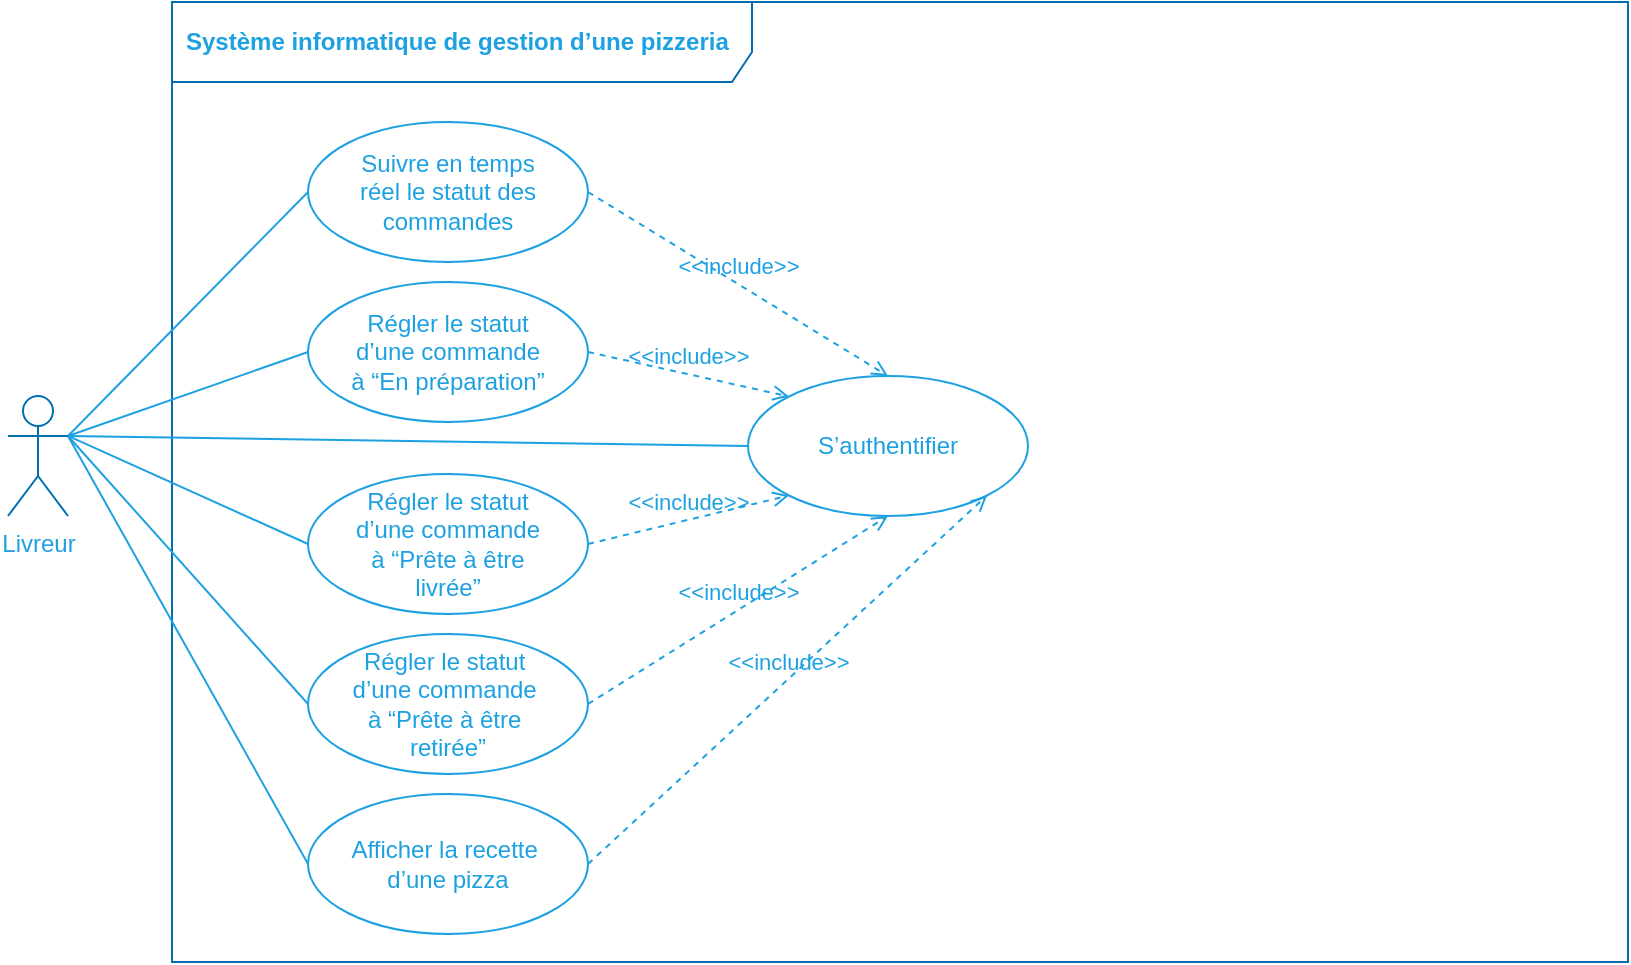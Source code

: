 <mxfile>
    <diagram id="ZDwU52DMAoR-JBrt6ogk" name="Page-1">
        <mxGraphModel dx="691" dy="735" grid="1" gridSize="10" guides="1" tooltips="1" connect="1" arrows="1" fold="1" page="1" pageScale="1" pageWidth="827" pageHeight="1169" math="0" shadow="0">
            <root>
                <mxCell id="0"/>
                <mxCell id="99" value="Application" style="" parent="0"/>
                <mxCell id="207" value="&lt;font color=&quot;#1da1e1&quot;&gt;Système informatique de gestion d’une pizzeria&lt;/font&gt;" style="shape=umlFrame;whiteSpace=wrap;html=1;width=290;height=40;boundedLbl=1;verticalAlign=middle;align=left;spacingLeft=5;strokeColor=#006EAF;fontColor=#ffffff;fillColor=none;fontStyle=1" parent="99" vertex="1">
                    <mxGeometry x="92" y="30" width="728" height="480" as="geometry"/>
                </mxCell>
                <mxCell id="313" style="rounded=0;orthogonalLoop=1;jettySize=auto;html=1;exitX=0;exitY=0.5;exitDx=0;exitDy=0;entryX=1;entryY=0.333;entryDx=0;entryDy=0;entryPerimeter=0;endArrow=none;endFill=0;strokeColor=#1DA1E1;" parent="99" source="305" target="7" edge="1">
                    <mxGeometry relative="1" as="geometry"/>
                </mxCell>
                <mxCell id="305" value="&lt;font color=&quot;#1da1e1&quot;&gt;S’authentifier&lt;/font&gt;" style="ellipse;whiteSpace=wrap;html=1;fillColor=none;strokeColor=#1DA1E1;" parent="99" vertex="1">
                    <mxGeometry x="380" y="217" width="140" height="70" as="geometry"/>
                </mxCell>
                <mxCell id="316" style="edgeStyle=none;rounded=0;orthogonalLoop=1;jettySize=auto;html=1;exitX=0;exitY=0.5;exitDx=0;exitDy=0;entryX=1;entryY=0.333;entryDx=0;entryDy=0;entryPerimeter=0;endArrow=none;endFill=0;strokeColor=#1DA1E1;" parent="99" source="307" target="7" edge="1">
                    <mxGeometry relative="1" as="geometry"/>
                </mxCell>
                <mxCell id="307" value="&lt;font color=&quot;#1da1e1&quot;&gt;Suivre en temps &lt;br&gt;réel le statut des commandes&lt;/font&gt;" style="ellipse;whiteSpace=wrap;html=1;fillColor=none;strokeColor=#1DA1E1;" parent="99" vertex="1">
                    <mxGeometry x="160" y="90" width="140" height="70" as="geometry"/>
                </mxCell>
                <mxCell id="314" style="edgeStyle=none;rounded=0;orthogonalLoop=1;jettySize=auto;html=1;exitX=0;exitY=0.5;exitDx=0;exitDy=0;entryX=1;entryY=0.333;entryDx=0;entryDy=0;entryPerimeter=0;endArrow=none;endFill=0;strokeColor=#1DA1E1;" parent="99" source="310" target="7" edge="1">
                    <mxGeometry relative="1" as="geometry"/>
                </mxCell>
                <mxCell id="310" value="&lt;font color=&quot;#1da1e1&quot;&gt;Régler le statut &lt;br&gt;d’une commande &lt;br&gt;à “En préparation”&lt;/font&gt;" style="ellipse;whiteSpace=wrap;html=1;fillColor=none;strokeColor=#1DA1E1;" parent="99" vertex="1">
                    <mxGeometry x="160" y="170" width="140" height="70" as="geometry"/>
                </mxCell>
                <mxCell id="318" style="edgeStyle=none;rounded=0;orthogonalLoop=1;jettySize=auto;html=1;exitX=0;exitY=0.5;exitDx=0;exitDy=0;entryX=1;entryY=0.333;entryDx=0;entryDy=0;entryPerimeter=0;endArrow=none;endFill=0;strokeColor=#1DA1E1;" parent="99" source="311" target="7" edge="1">
                    <mxGeometry relative="1" as="geometry"/>
                </mxCell>
                <mxCell id="311" value="&lt;font color=&quot;#1da1e1&quot;&gt;Régler le statut &lt;br&gt;d’une commande &lt;br&gt;à “Prête à être &lt;br&gt;livrée”&lt;/font&gt;" style="ellipse;whiteSpace=wrap;html=1;fillColor=none;strokeColor=#1DA1E1;" parent="99" vertex="1">
                    <mxGeometry x="160" y="266" width="140" height="70" as="geometry"/>
                </mxCell>
                <mxCell id="319" style="edgeStyle=none;rounded=0;orthogonalLoop=1;jettySize=auto;html=1;exitX=0;exitY=0.5;exitDx=0;exitDy=0;entryX=1;entryY=0.333;entryDx=0;entryDy=0;entryPerimeter=0;endArrow=none;endFill=0;strokeColor=#1DA1E1;" parent="99" source="312" target="7" edge="1">
                    <mxGeometry relative="1" as="geometry"/>
                </mxCell>
                <mxCell id="312" value="&lt;span style=&quot;color: rgb(29 , 161 , 225)&quot;&gt;Régler le statut&amp;nbsp;&lt;/span&gt;&lt;br style=&quot;color: rgb(29 , 161 , 225)&quot;&gt;&lt;span style=&quot;color: rgb(29 , 161 , 225)&quot;&gt;d’une commande&amp;nbsp;&lt;/span&gt;&lt;br style=&quot;color: rgb(29 , 161 , 225)&quot;&gt;&lt;span style=&quot;color: rgb(29 , 161 , 225)&quot;&gt;à “Prête à être&amp;nbsp;&lt;/span&gt;&lt;br style=&quot;color: rgb(29 , 161 , 225)&quot;&gt;&lt;span style=&quot;color: rgb(29 , 161 , 225)&quot;&gt;retirée”&lt;/span&gt;" style="ellipse;whiteSpace=wrap;html=1;fillColor=none;strokeColor=#1DA1E1;" parent="99" vertex="1">
                    <mxGeometry x="160" y="346" width="140" height="70" as="geometry"/>
                </mxCell>
                <mxCell id="320" value="&lt;font color=&quot;#1da1e1&quot;&gt;&amp;lt;&amp;lt;include&amp;gt;&amp;gt;&lt;/font&gt;" style="html=1;verticalAlign=bottom;labelBackgroundColor=none;endArrow=open;endFill=0;dashed=1;strokeColor=#1DA1E1;exitX=1;exitY=0.5;exitDx=0;exitDy=0;entryX=0.5;entryY=0;entryDx=0;entryDy=0;" parent="99" source="307" target="305" edge="1">
                    <mxGeometry width="160" relative="1" as="geometry">
                        <mxPoint x="320" y="150" as="sourcePoint"/>
                        <mxPoint x="480" y="150" as="targetPoint"/>
                    </mxGeometry>
                </mxCell>
                <mxCell id="321" value="&lt;font color=&quot;#1da1e1&quot;&gt;&amp;lt;&amp;lt;include&amp;gt;&amp;gt;&lt;/font&gt;" style="html=1;verticalAlign=bottom;labelBackgroundColor=none;endArrow=open;endFill=0;dashed=1;strokeColor=#1DA1E1;exitX=1;exitY=0.5;exitDx=0;exitDy=0;entryX=0;entryY=0;entryDx=0;entryDy=0;" parent="99" source="310" target="305" edge="1">
                    <mxGeometry width="160" relative="1" as="geometry">
                        <mxPoint x="310" y="135" as="sourcePoint"/>
                        <mxPoint x="460" y="230" as="targetPoint"/>
                    </mxGeometry>
                </mxCell>
                <mxCell id="322" value="&lt;font color=&quot;#1da1e1&quot;&gt;&amp;lt;&amp;lt;include&amp;gt;&amp;gt;&lt;/font&gt;" style="html=1;verticalAlign=bottom;labelBackgroundColor=none;endArrow=open;endFill=0;dashed=1;strokeColor=#1DA1E1;exitX=1;exitY=0.5;exitDx=0;exitDy=0;entryX=0;entryY=1;entryDx=0;entryDy=0;" parent="99" source="311" target="305" edge="1">
                    <mxGeometry width="160" relative="1" as="geometry">
                        <mxPoint x="320" y="145" as="sourcePoint"/>
                        <mxPoint x="470" y="240" as="targetPoint"/>
                    </mxGeometry>
                </mxCell>
                <mxCell id="323" value="&lt;font color=&quot;#1da1e1&quot;&gt;&amp;lt;&amp;lt;include&amp;gt;&amp;gt;&lt;/font&gt;" style="html=1;verticalAlign=bottom;labelBackgroundColor=none;endArrow=open;endFill=0;dashed=1;strokeColor=#1DA1E1;exitX=1;exitY=0.5;exitDx=0;exitDy=0;entryX=0.5;entryY=1;entryDx=0;entryDy=0;" parent="99" source="312" target="305" edge="1">
                    <mxGeometry width="160" relative="1" as="geometry">
                        <mxPoint x="330" y="155" as="sourcePoint"/>
                        <mxPoint x="480" y="250" as="targetPoint"/>
                    </mxGeometry>
                </mxCell>
                <mxCell id="328" style="rounded=0;orthogonalLoop=1;jettySize=auto;html=1;exitX=0;exitY=0.5;exitDx=0;exitDy=0;entryX=1;entryY=0.333;entryDx=0;entryDy=0;entryPerimeter=0;strokeColor=#1DA1E1;endArrow=none;endFill=0;" edge="1" parent="99" source="324" target="7">
                    <mxGeometry relative="1" as="geometry"/>
                </mxCell>
                <mxCell id="324" value="&lt;span style=&quot;color: rgb(29 , 161 , 225)&quot;&gt;Afficher la recette&amp;nbsp;&lt;/span&gt;&lt;br style=&quot;color: rgb(29 , 161 , 225)&quot;&gt;&lt;span style=&quot;color: rgb(29 , 161 , 225)&quot;&gt;d’une pizza&lt;/span&gt;" style="ellipse;whiteSpace=wrap;html=1;fillColor=none;strokeColor=#1DA1E1;" vertex="1" parent="99">
                    <mxGeometry x="160" y="426" width="140" height="70" as="geometry"/>
                </mxCell>
                <mxCell id="329" value="&lt;font color=&quot;#1da1e1&quot;&gt;&amp;lt;&amp;lt;include&amp;gt;&amp;gt;&lt;/font&gt;" style="html=1;verticalAlign=bottom;labelBackgroundColor=none;endArrow=open;endFill=0;dashed=1;strokeColor=#1DA1E1;exitX=1;exitY=0.5;exitDx=0;exitDy=0;entryX=1;entryY=1;entryDx=0;entryDy=0;" edge="1" parent="99" source="324" target="305">
                    <mxGeometry width="160" relative="1" as="geometry">
                        <mxPoint x="310" y="391" as="sourcePoint"/>
                        <mxPoint x="460" y="297" as="targetPoint"/>
                    </mxGeometry>
                </mxCell>
                <mxCell id="1" value="Acteurs et actions" parent="0"/>
                <mxCell id="7" value="&lt;font color=&quot;#1da1e1&quot;&gt;Livreur&lt;br&gt;&lt;/font&gt;" style="shape=umlActor;verticalLabelPosition=bottom;verticalAlign=top;html=1;strokeColor=#006EAF;fontColor=#ffffff;fillColor=none;" parent="1" vertex="1">
                    <mxGeometry x="10" y="227" width="30" height="60" as="geometry"/>
                </mxCell>
            </root>
        </mxGraphModel>
    </diagram>
</mxfile>